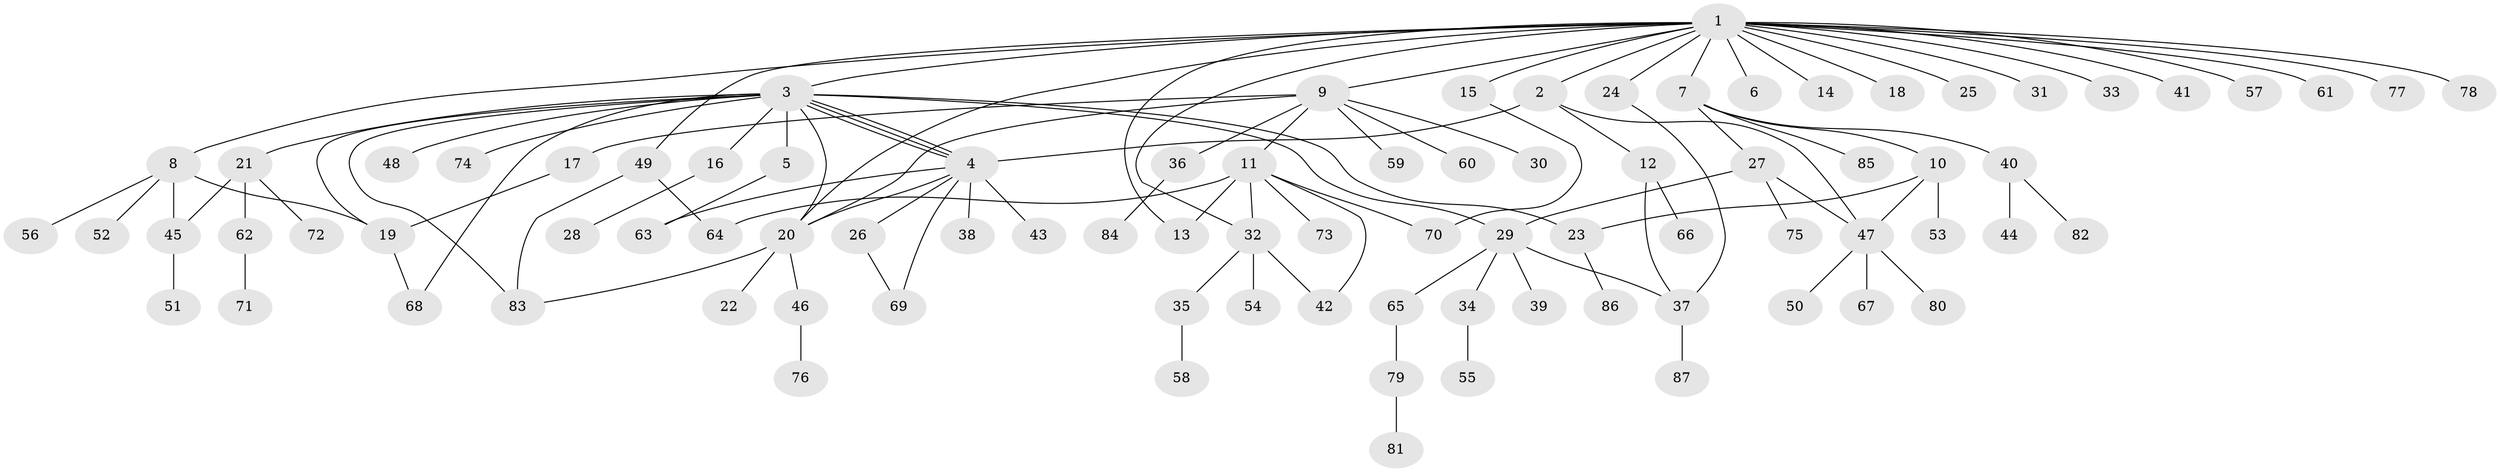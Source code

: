 // Generated by graph-tools (version 1.1) at 2025/11/02/27/25 16:11:13]
// undirected, 87 vertices, 111 edges
graph export_dot {
graph [start="1"]
  node [color=gray90,style=filled];
  1;
  2;
  3;
  4;
  5;
  6;
  7;
  8;
  9;
  10;
  11;
  12;
  13;
  14;
  15;
  16;
  17;
  18;
  19;
  20;
  21;
  22;
  23;
  24;
  25;
  26;
  27;
  28;
  29;
  30;
  31;
  32;
  33;
  34;
  35;
  36;
  37;
  38;
  39;
  40;
  41;
  42;
  43;
  44;
  45;
  46;
  47;
  48;
  49;
  50;
  51;
  52;
  53;
  54;
  55;
  56;
  57;
  58;
  59;
  60;
  61;
  62;
  63;
  64;
  65;
  66;
  67;
  68;
  69;
  70;
  71;
  72;
  73;
  74;
  75;
  76;
  77;
  78;
  79;
  80;
  81;
  82;
  83;
  84;
  85;
  86;
  87;
  1 -- 2;
  1 -- 3;
  1 -- 6;
  1 -- 7;
  1 -- 8;
  1 -- 9;
  1 -- 13;
  1 -- 14;
  1 -- 15;
  1 -- 18;
  1 -- 20;
  1 -- 24;
  1 -- 25;
  1 -- 31;
  1 -- 32;
  1 -- 33;
  1 -- 41;
  1 -- 49;
  1 -- 57;
  1 -- 61;
  1 -- 77;
  1 -- 78;
  2 -- 4;
  2 -- 12;
  2 -- 47;
  3 -- 4;
  3 -- 4;
  3 -- 4;
  3 -- 5;
  3 -- 16;
  3 -- 19;
  3 -- 20;
  3 -- 21;
  3 -- 23;
  3 -- 29;
  3 -- 48;
  3 -- 68;
  3 -- 74;
  3 -- 83;
  4 -- 20;
  4 -- 26;
  4 -- 38;
  4 -- 43;
  4 -- 63;
  4 -- 69;
  5 -- 63;
  7 -- 10;
  7 -- 27;
  7 -- 40;
  7 -- 85;
  8 -- 19;
  8 -- 45;
  8 -- 52;
  8 -- 56;
  9 -- 11;
  9 -- 17;
  9 -- 20;
  9 -- 30;
  9 -- 36;
  9 -- 59;
  9 -- 60;
  10 -- 23;
  10 -- 47;
  10 -- 53;
  11 -- 13;
  11 -- 32;
  11 -- 42;
  11 -- 64;
  11 -- 70;
  11 -- 73;
  12 -- 37;
  12 -- 66;
  15 -- 70;
  16 -- 28;
  17 -- 19;
  19 -- 68;
  20 -- 22;
  20 -- 46;
  20 -- 83;
  21 -- 45;
  21 -- 62;
  21 -- 72;
  23 -- 86;
  24 -- 37;
  26 -- 69;
  27 -- 29;
  27 -- 47;
  27 -- 75;
  29 -- 34;
  29 -- 37;
  29 -- 39;
  29 -- 65;
  32 -- 35;
  32 -- 42;
  32 -- 54;
  34 -- 55;
  35 -- 58;
  36 -- 84;
  37 -- 87;
  40 -- 44;
  40 -- 82;
  45 -- 51;
  46 -- 76;
  47 -- 50;
  47 -- 67;
  47 -- 80;
  49 -- 64;
  49 -- 83;
  62 -- 71;
  65 -- 79;
  79 -- 81;
}

